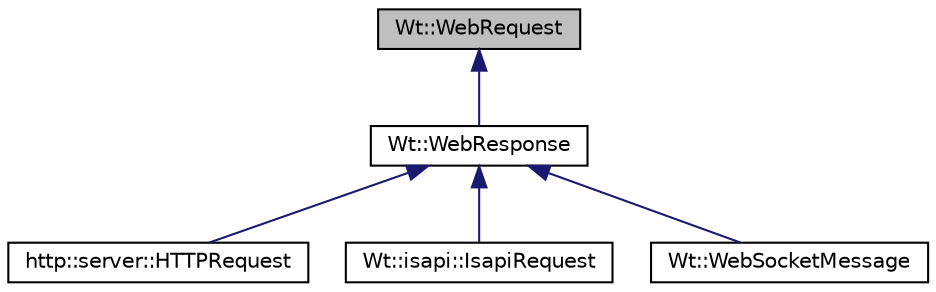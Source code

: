 digraph "Wt::WebRequest"
{
 // LATEX_PDF_SIZE
  edge [fontname="Helvetica",fontsize="10",labelfontname="Helvetica",labelfontsize="10"];
  node [fontname="Helvetica",fontsize="10",shape=record];
  Node1 [label="Wt::WebRequest",height=0.2,width=0.4,color="black", fillcolor="grey75", style="filled", fontcolor="black",tooltip=" "];
  Node1 -> Node2 [dir="back",color="midnightblue",fontsize="10",style="solid",fontname="Helvetica"];
  Node2 [label="Wt::WebResponse",height=0.2,width=0.4,color="black", fillcolor="white", style="filled",URL="$classWt_1_1WebResponse.html",tooltip=" "];
  Node2 -> Node3 [dir="back",color="midnightblue",fontsize="10",style="solid",fontname="Helvetica"];
  Node3 [label="http::server::HTTPRequest",height=0.2,width=0.4,color="black", fillcolor="white", style="filled",URL="$classhttp_1_1server_1_1HTTPRequest.html",tooltip=" "];
  Node2 -> Node4 [dir="back",color="midnightblue",fontsize="10",style="solid",fontname="Helvetica"];
  Node4 [label="Wt::isapi::IsapiRequest",height=0.2,width=0.4,color="black", fillcolor="white", style="filled",URL="$classWt_1_1isapi_1_1IsapiRequest.html",tooltip=" "];
  Node2 -> Node5 [dir="back",color="midnightblue",fontsize="10",style="solid",fontname="Helvetica"];
  Node5 [label="Wt::WebSocketMessage",height=0.2,width=0.4,color="black", fillcolor="white", style="filled",URL="$classWt_1_1WebSocketMessage.html",tooltip=" "];
}
